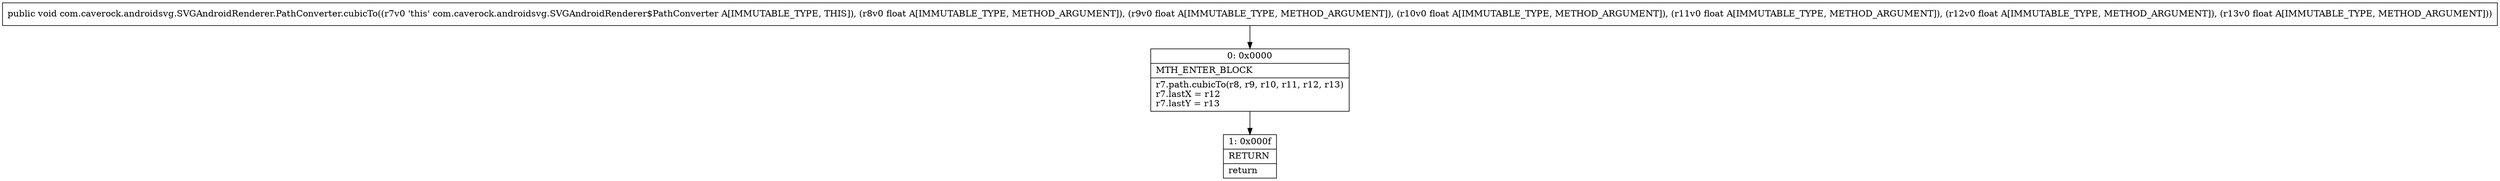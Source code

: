 digraph "CFG forcom.caverock.androidsvg.SVGAndroidRenderer.PathConverter.cubicTo(FFFFFF)V" {
Node_0 [shape=record,label="{0\:\ 0x0000|MTH_ENTER_BLOCK\l|r7.path.cubicTo(r8, r9, r10, r11, r12, r13)\lr7.lastX = r12\lr7.lastY = r13\l}"];
Node_1 [shape=record,label="{1\:\ 0x000f|RETURN\l|return\l}"];
MethodNode[shape=record,label="{public void com.caverock.androidsvg.SVGAndroidRenderer.PathConverter.cubicTo((r7v0 'this' com.caverock.androidsvg.SVGAndroidRenderer$PathConverter A[IMMUTABLE_TYPE, THIS]), (r8v0 float A[IMMUTABLE_TYPE, METHOD_ARGUMENT]), (r9v0 float A[IMMUTABLE_TYPE, METHOD_ARGUMENT]), (r10v0 float A[IMMUTABLE_TYPE, METHOD_ARGUMENT]), (r11v0 float A[IMMUTABLE_TYPE, METHOD_ARGUMENT]), (r12v0 float A[IMMUTABLE_TYPE, METHOD_ARGUMENT]), (r13v0 float A[IMMUTABLE_TYPE, METHOD_ARGUMENT])) }"];
MethodNode -> Node_0;
Node_0 -> Node_1;
}

